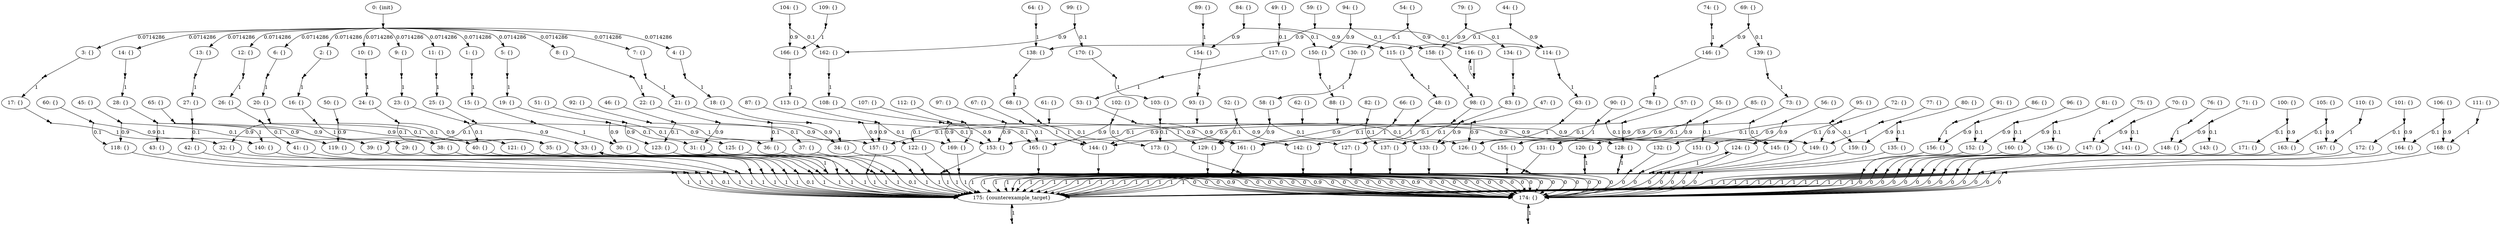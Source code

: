 digraph model {
	0 [ label = "0: {init}" ];
	1 [ label = "1: {}" ];
	2 [ label = "2: {}" ];
	3 [ label = "3: {}" ];
	4 [ label = "4: {}" ];
	5 [ label = "5: {}" ];
	6 [ label = "6: {}" ];
	7 [ label = "7: {}" ];
	8 [ label = "8: {}" ];
	9 [ label = "9: {}" ];
	10 [ label = "10: {}" ];
	11 [ label = "11: {}" ];
	12 [ label = "12: {}" ];
	13 [ label = "13: {}" ];
	14 [ label = "14: {}" ];
	15 [ label = "15: {}" ];
	16 [ label = "16: {}" ];
	17 [ label = "17: {}" ];
	18 [ label = "18: {}" ];
	19 [ label = "19: {}" ];
	20 [ label = "20: {}" ];
	21 [ label = "21: {}" ];
	22 [ label = "22: {}" ];
	23 [ label = "23: {}" ];
	24 [ label = "24: {}" ];
	25 [ label = "25: {}" ];
	26 [ label = "26: {}" ];
	27 [ label = "27: {}" ];
	28 [ label = "28: {}" ];
	29 [ label = "29: {}" ];
	30 [ label = "30: {}" ];
	31 [ label = "31: {}" ];
	32 [ label = "32: {}" ];
	33 [ label = "33: {}" ];
	34 [ label = "34: {}" ];
	35 [ label = "35: {}" ];
	36 [ label = "36: {}" ];
	37 [ label = "37: {}" ];
	38 [ label = "38: {}" ];
	39 [ label = "39: {}" ];
	40 [ label = "40: {}" ];
	41 [ label = "41: {}" ];
	42 [ label = "42: {}" ];
	43 [ label = "43: {}" ];
	44 [ label = "44: {}" ];
	45 [ label = "45: {}" ];
	46 [ label = "46: {}" ];
	47 [ label = "47: {}" ];
	48 [ label = "48: {}" ];
	49 [ label = "49: {}" ];
	50 [ label = "50: {}" ];
	51 [ label = "51: {}" ];
	52 [ label = "52: {}" ];
	53 [ label = "53: {}" ];
	54 [ label = "54: {}" ];
	55 [ label = "55: {}" ];
	56 [ label = "56: {}" ];
	57 [ label = "57: {}" ];
	58 [ label = "58: {}" ];
	59 [ label = "59: {}" ];
	60 [ label = "60: {}" ];
	61 [ label = "61: {}" ];
	62 [ label = "62: {}" ];
	63 [ label = "63: {}" ];
	64 [ label = "64: {}" ];
	65 [ label = "65: {}" ];
	66 [ label = "66: {}" ];
	67 [ label = "67: {}" ];
	68 [ label = "68: {}" ];
	69 [ label = "69: {}" ];
	70 [ label = "70: {}" ];
	71 [ label = "71: {}" ];
	72 [ label = "72: {}" ];
	73 [ label = "73: {}" ];
	74 [ label = "74: {}" ];
	75 [ label = "75: {}" ];
	76 [ label = "76: {}" ];
	77 [ label = "77: {}" ];
	78 [ label = "78: {}" ];
	79 [ label = "79: {}" ];
	80 [ label = "80: {}" ];
	81 [ label = "81: {}" ];
	82 [ label = "82: {}" ];
	83 [ label = "83: {}" ];
	84 [ label = "84: {}" ];
	85 [ label = "85: {}" ];
	86 [ label = "86: {}" ];
	87 [ label = "87: {}" ];
	88 [ label = "88: {}" ];
	89 [ label = "89: {}" ];
	90 [ label = "90: {}" ];
	91 [ label = "91: {}" ];
	92 [ label = "92: {}" ];
	93 [ label = "93: {}" ];
	94 [ label = "94: {}" ];
	95 [ label = "95: {}" ];
	96 [ label = "96: {}" ];
	97 [ label = "97: {}" ];
	98 [ label = "98: {}" ];
	99 [ label = "99: {}" ];
	100 [ label = "100: {}" ];
	101 [ label = "101: {}" ];
	102 [ label = "102: {}" ];
	103 [ label = "103: {}" ];
	104 [ label = "104: {}" ];
	105 [ label = "105: {}" ];
	106 [ label = "106: {}" ];
	107 [ label = "107: {}" ];
	108 [ label = "108: {}" ];
	109 [ label = "109: {}" ];
	110 [ label = "110: {}" ];
	111 [ label = "111: {}" ];
	112 [ label = "112: {}" ];
	113 [ label = "113: {}" ];
	114 [ label = "114: {}" ];
	115 [ label = "115: {}" ];
	116 [ label = "116: {}" ];
	117 [ label = "117: {}" ];
	118 [ label = "118: {}" ];
	119 [ label = "119: {}" ];
	120 [ label = "120: {}" ];
	121 [ label = "121: {}" ];
	122 [ label = "122: {}" ];
	123 [ label = "123: {}" ];
	124 [ label = "124: {}" ];
	125 [ label = "125: {}" ];
	126 [ label = "126: {}" ];
	127 [ label = "127: {}" ];
	128 [ label = "128: {}" ];
	129 [ label = "129: {}" ];
	130 [ label = "130: {}" ];
	131 [ label = "131: {}" ];
	132 [ label = "132: {}" ];
	133 [ label = "133: {}" ];
	134 [ label = "134: {}" ];
	135 [ label = "135: {}" ];
	136 [ label = "136: {}" ];
	137 [ label = "137: {}" ];
	138 [ label = "138: {}" ];
	139 [ label = "139: {}" ];
	140 [ label = "140: {}" ];
	141 [ label = "141: {}" ];
	142 [ label = "142: {}" ];
	143 [ label = "143: {}" ];
	144 [ label = "144: {}" ];
	145 [ label = "145: {}" ];
	146 [ label = "146: {}" ];
	147 [ label = "147: {}" ];
	148 [ label = "148: {}" ];
	149 [ label = "149: {}" ];
	150 [ label = "150: {}" ];
	151 [ label = "151: {}" ];
	152 [ label = "152: {}" ];
	153 [ label = "153: {}" ];
	154 [ label = "154: {}" ];
	155 [ label = "155: {}" ];
	156 [ label = "156: {}" ];
	157 [ label = "157: {}" ];
	158 [ label = "158: {}" ];
	159 [ label = "159: {}" ];
	160 [ label = "160: {}" ];
	161 [ label = "161: {}" ];
	162 [ label = "162: {}" ];
	163 [ label = "163: {}" ];
	164 [ label = "164: {}" ];
	165 [ label = "165: {}" ];
	166 [ label = "166: {}" ];
	167 [ label = "167: {}" ];
	168 [ label = "168: {}" ];
	169 [ label = "169: {}" ];
	170 [ label = "170: {}" ];
	171 [ label = "171: {}" ];
	172 [ label = "172: {}" ];
	173 [ label = "173: {}" ];
	174 [ label = "174: {}" ];
	175 [ label = "175: {counterexample_target}" ];
	"0c0" [shape = "point"];
	0 -> "0c0";
	"0c0" -> 1 [ label= "0.0714286" ];
	"0c0" -> 2 [ label= "0.0714286" ];
	"0c0" -> 3 [ label= "0.0714286" ];
	"0c0" -> 4 [ label= "0.0714286" ];
	"0c0" -> 5 [ label= "0.0714286" ];
	"0c0" -> 6 [ label= "0.0714286" ];
	"0c0" -> 7 [ label= "0.0714286" ];
	"0c0" -> 8 [ label= "0.0714286" ];
	"0c0" -> 9 [ label= "0.0714286" ];
	"0c0" -> 10 [ label= "0.0714286" ];
	"0c0" -> 11 [ label= "0.0714286" ];
	"0c0" -> 12 [ label= "0.0714286" ];
	"0c0" -> 13 [ label= "0.0714286" ];
	"0c0" -> 14 [ label= "0.0714286" ];
	"1c0" [shape = "point"];
	1 -> "1c0";
	"1c0" -> 15 [ label= "1" ];
	"2c0" [shape = "point"];
	2 -> "2c0";
	"2c0" -> 16 [ label= "1" ];
	"3c0" [shape = "point"];
	3 -> "3c0";
	"3c0" -> 17 [ label= "1" ];
	"4c0" [shape = "point"];
	4 -> "4c0";
	"4c0" -> 18 [ label= "1" ];
	"5c0" [shape = "point"];
	5 -> "5c0";
	"5c0" -> 19 [ label= "1" ];
	"6c0" [shape = "point"];
	6 -> "6c0";
	"6c0" -> 20 [ label= "1" ];
	"7c0" [shape = "point"];
	7 -> "7c0";
	"7c0" -> 21 [ label= "1" ];
	"8c0" [shape = "point"];
	8 -> "8c0";
	"8c0" -> 22 [ label= "1" ];
	"9c0" [shape = "point"];
	9 -> "9c0";
	"9c0" -> 23 [ label= "1" ];
	"10c0" [shape = "point"];
	10 -> "10c0";
	"10c0" -> 24 [ label= "1" ];
	"11c0" [shape = "point"];
	11 -> "11c0";
	"11c0" -> 25 [ label= "1" ];
	"12c0" [shape = "point"];
	12 -> "12c0";
	"12c0" -> 26 [ label= "1" ];
	"13c0" [shape = "point"];
	13 -> "13c0";
	"13c0" -> 27 [ label= "1" ];
	"14c0" [shape = "point"];
	14 -> "14c0";
	"14c0" -> 28 [ label= "1" ];
	"15c0" [shape = "point"];
	15 -> "15c0";
	"15c0" -> 30 [ label= "1" ];
	"16c0" [shape = "point"];
	16 -> "16c0";
	"16c0" -> 29 [ label= "1" ];
	"17c0" [shape = "point"];
	17 -> "17c0";
	"17c0" -> 32 [ label= "1" ];
	"18c0" [shape = "point"];
	18 -> "18c0";
	"18c0" -> 34 [ label= "1" ];
	"19c0" [shape = "point"];
	19 -> "19c0";
	"19c0" -> 30 [ label= "0.9" ];
	"19c0" -> 31 [ label= "0.1" ];
	"20c0" [shape = "point"];
	20 -> "20c0";
	"20c0" -> 32 [ label= "0.9" ];
	"20c0" -> 35 [ label= "0.1" ];
	"21c0" [shape = "point"];
	21 -> "21c0";
	"21c0" -> 34 [ label= "0.9" ];
	"21c0" -> 36 [ label= "0.1" ];
	"22c0" [shape = "point"];
	22 -> "22c0";
	"22c0" -> 31 [ label= "0.9" ];
	"22c0" -> 37 [ label= "0.1" ];
	"23c0" [shape = "point"];
	23 -> "23c0";
	"23c0" -> 33 [ label= "0.9" ];
	"23c0" -> 40 [ label= "0.1" ];
	"24c0" [shape = "point"];
	24 -> "24c0";
	"24c0" -> 35 [ label= "0.9" ];
	"24c0" -> 38 [ label= "0.1" ];
	"25c0" [shape = "point"];
	25 -> "25c0";
	"25c0" -> 36 [ label= "0.9" ];
	"25c0" -> 39 [ label= "0.1" ];
	"26c0" [shape = "point"];
	26 -> "26c0";
	"26c0" -> 40 [ label= "0.9" ];
	"26c0" -> 41 [ label= "0.1" ];
	"27c0" [shape = "point"];
	27 -> "27c0";
	"27c0" -> 38 [ label= "0.9" ];
	"27c0" -> 42 [ label= "0.1" ];
	"28c0" [shape = "point"];
	28 -> "28c0";
	"28c0" -> 39 [ label= "0.9" ];
	"28c0" -> 43 [ label= "0.1" ];
	"29c0" [shape = "point"];
	29 -> "29c0";
	"29c0" -> 174 [ label= "0" ];
	"29c0" -> 175 [ label= "1" ];
	"30c0" [shape = "point"];
	30 -> "30c0";
	"30c0" -> 174 [ label= "0" ];
	"30c0" -> 175 [ label= "1" ];
	"31c0" [shape = "point"];
	31 -> "31c0";
	"31c0" -> 174 [ label= "0" ];
	"31c0" -> 175 [ label= "1" ];
	"32c0" [shape = "point"];
	32 -> "32c0";
	"32c0" -> 174 [ label= "0.9" ];
	"32c0" -> 175 [ label= "0.1" ];
	"33c0" [shape = "point"];
	33 -> "33c0";
	"33c0" -> 33 [ label= "1" ];
	"34c0" [shape = "point"];
	34 -> "34c0";
	"34c0" -> 174 [ label= "0" ];
	"34c0" -> 175 [ label= "1" ];
	"35c0" [shape = "point"];
	35 -> "35c0";
	"35c0" -> 174 [ label= "0" ];
	"35c0" -> 175 [ label= "1" ];
	"36c0" [shape = "point"];
	36 -> "36c0";
	"36c0" -> 174 [ label= "0.9" ];
	"36c0" -> 175 [ label= "0.1" ];
	"37c0" [shape = "point"];
	37 -> "37c0";
	"37c0" -> 174 [ label= "0" ];
	"37c0" -> 175 [ label= "1" ];
	"38c0" [shape = "point"];
	38 -> "38c0";
	"38c0" -> 174 [ label= "0" ];
	"38c0" -> 175 [ label= "1" ];
	"39c0" [shape = "point"];
	39 -> "39c0";
	"39c0" -> 174 [ label= "0" ];
	"39c0" -> 175 [ label= "1" ];
	"40c0" [shape = "point"];
	40 -> "40c0";
	"40c0" -> 174 [ label= "0.9" ];
	"40c0" -> 175 [ label= "0.1" ];
	"41c0" [shape = "point"];
	41 -> "41c0";
	"41c0" -> 174 [ label= "0" ];
	"41c0" -> 175 [ label= "1" ];
	"42c0" [shape = "point"];
	42 -> "42c0";
	"42c0" -> 174 [ label= "0" ];
	"42c0" -> 175 [ label= "1" ];
	"43c0" [shape = "point"];
	43 -> "43c0";
	"43c0" -> 174 [ label= "0" ];
	"43c0" -> 175 [ label= "1" ];
	"44c0" [shape = "point"];
	44 -> "44c0";
	"44c0" -> 114 [ label= "0.9" ];
	"44c0" -> 115 [ label= "0.1" ];
	"45c0" [shape = "point"];
	45 -> "45c0";
	"45c0" -> 118 [ label= "0.9" ];
	"45c0" -> 119 [ label= "0.1" ];
	"46c0" [shape = "point"];
	46 -> "46c0";
	"46c0" -> 122 [ label= "0.9" ];
	"46c0" -> 123 [ label= "0.1" ];
	"47c0" [shape = "point"];
	47 -> "47c0";
	"47c0" -> 126 [ label= "0.9" ];
	"47c0" -> 127 [ label= "0.1" ];
	"48c0" [shape = "point"];
	48 -> "48c0";
	"48c0" -> 127 [ label= "1" ];
	"49c0" [shape = "point"];
	49 -> "49c0";
	"49c0" -> 115 [ label= "0.9" ];
	"49c0" -> 117 [ label= "0.1" ];
	"50c0" [shape = "point"];
	50 -> "50c0";
	"50c0" -> 119 [ label= "0.9" ];
	"50c0" -> 121 [ label= "0.1" ];
	"51c0" [shape = "point"];
	51 -> "51c0";
	"51c0" -> 123 [ label= "0.9" ];
	"51c0" -> 125 [ label= "0.1" ];
	"52c0" [shape = "point"];
	52 -> "52c0";
	"52c0" -> 127 [ label= "0.9" ];
	"52c0" -> 129 [ label= "0.1" ];
	"53c0" [shape = "point"];
	53 -> "53c0";
	"53c0" -> 129 [ label= "1" ];
	"54c0" [shape = "point"];
	54 -> "54c0";
	"54c0" -> 116 [ label= "0.9" ];
	"54c0" -> 130 [ label= "0.1" ];
	"55c0" [shape = "point"];
	55 -> "55c0";
	"55c0" -> 120 [ label= "0.9" ];
	"55c0" -> 131 [ label= "0.1" ];
	"56c0" [shape = "point"];
	56 -> "56c0";
	"56c0" -> 124 [ label= "0.9" ];
	"56c0" -> 132 [ label= "0.1" ];
	"57c0" [shape = "point"];
	57 -> "57c0";
	"57c0" -> 128 [ label= "0.9" ];
	"57c0" -> 133 [ label= "0.1" ];
	"58c0" [shape = "point"];
	58 -> "58c0";
	"58c0" -> 129 [ label= "0.9" ];
	"58c0" -> 133 [ label= "0.1" ];
	"59c0" [shape = "point"];
	59 -> "59c0";
	"59c0" -> 114 [ label= "0.1" ];
	"59c0" -> 138 [ label= "0.9" ];
	"60c0" [shape = "point"];
	60 -> "60c0";
	"60c0" -> 118 [ label= "0.1" ];
	"60c0" -> 140 [ label= "0.9" ];
	"61c0" [shape = "point"];
	61 -> "61c0";
	"61c0" -> 122 [ label= "0.1" ];
	"61c0" -> 142 [ label= "0.9" ];
	"62c0" [shape = "point"];
	62 -> "62c0";
	"62c0" -> 126 [ label= "0.1" ];
	"62c0" -> 144 [ label= "0.9" ];
	"63c0" [shape = "point"];
	63 -> "63c0";
	"63c0" -> 126 [ label= "1" ];
	"64c0" [shape = "point"];
	64 -> "64c0";
	"64c0" -> 138 [ label= "1" ];
	"65c0" [shape = "point"];
	65 -> "65c0";
	"65c0" -> 140 [ label= "1" ];
	"66c0" [shape = "point"];
	66 -> "66c0";
	"66c0" -> 142 [ label= "1" ];
	"67c0" [shape = "point"];
	67 -> "67c0";
	"67c0" -> 144 [ label= "1" ];
	"68c0" [shape = "point"];
	68 -> "68c0";
	"68c0" -> 144 [ label= "1" ];
	"69c0" [shape = "point"];
	69 -> "69c0";
	"69c0" -> 139 [ label= "0.1" ];
	"69c0" -> 146 [ label= "0.9" ];
	"70c0" [shape = "point"];
	70 -> "70c0";
	"70c0" -> 141 [ label= "0.1" ];
	"70c0" -> 147 [ label= "0.9" ];
	"71c0" [shape = "point"];
	71 -> "71c0";
	"71c0" -> 143 [ label= "0.1" ];
	"71c0" -> 148 [ label= "0.9" ];
	"72c0" [shape = "point"];
	72 -> "72c0";
	"72c0" -> 145 [ label= "0.1" ];
	"72c0" -> 149 [ label= "0.9" ];
	"73c0" [shape = "point"];
	73 -> "73c0";
	"73c0" -> 126 [ label= "0.9" ];
	"73c0" -> 145 [ label= "0.1" ];
	"74c0" [shape = "point"];
	74 -> "74c0";
	"74c0" -> 146 [ label= "1" ];
	"75c0" [shape = "point"];
	75 -> "75c0";
	"75c0" -> 147 [ label= "1" ];
	"76c0" [shape = "point"];
	76 -> "76c0";
	"76c0" -> 148 [ label= "1" ];
	"77c0" [shape = "point"];
	77 -> "77c0";
	"77c0" -> 149 [ label= "1" ];
	"78c0" [shape = "point"];
	78 -> "78c0";
	"78c0" -> 144 [ label= "0.9" ];
	"78c0" -> 149 [ label= "0.1" ];
	"79c0" [shape = "point"];
	79 -> "79c0";
	"79c0" -> 134 [ label= "0.1" ];
	"79c0" -> 158 [ label= "0.9" ];
	"80c0" [shape = "point"];
	80 -> "80c0";
	"80c0" -> 135 [ label= "0.1" ];
	"80c0" -> 159 [ label= "0.9" ];
	"81c0" [shape = "point"];
	81 -> "81c0";
	"81c0" -> 136 [ label= "0.1" ];
	"81c0" -> 160 [ label= "0.9" ];
	"82c0" [shape = "point"];
	82 -> "82c0";
	"82c0" -> 137 [ label= "0.1" ];
	"82c0" -> 161 [ label= "0.9" ];
	"83c0" [shape = "point"];
	83 -> "83c0";
	"83c0" -> 133 [ label= "0.9" ];
	"83c0" -> 137 [ label= "0.1" ];
	"84c0" [shape = "point"];
	84 -> "84c0";
	"84c0" -> 150 [ label= "0.1" ];
	"84c0" -> 154 [ label= "0.9" ];
	"85c0" [shape = "point"];
	85 -> "85c0";
	"85c0" -> 151 [ label= "0.1" ];
	"85c0" -> 155 [ label= "0.9" ];
	"86c0" [shape = "point"];
	86 -> "86c0";
	"86c0" -> 152 [ label= "0.1" ];
	"86c0" -> 156 [ label= "0.9" ];
	"87c0" [shape = "point"];
	87 -> "87c0";
	"87c0" -> 153 [ label= "0.1" ];
	"87c0" -> 157 [ label= "0.9" ];
	"88c0" [shape = "point"];
	88 -> "88c0";
	"88c0" -> 145 [ label= "0.9" ];
	"88c0" -> 153 [ label= "0.1" ];
	"89c0" [shape = "point"];
	89 -> "89c0";
	"89c0" -> 154 [ label= "1" ];
	"90c0" [shape = "point"];
	90 -> "90c0";
	"90c0" -> 155 [ label= "1" ];
	"91c0" [shape = "point"];
	91 -> "91c0";
	"91c0" -> 156 [ label= "1" ];
	"92c0" [shape = "point"];
	92 -> "92c0";
	"92c0" -> 157 [ label= "1" ];
	"93c0" [shape = "point"];
	93 -> "93c0";
	"93c0" -> 149 [ label= "0.9" ];
	"93c0" -> 157 [ label= "0.1" ];
	"94c0" [shape = "point"];
	94 -> "94c0";
	"94c0" -> 150 [ label= "0.9" ];
	"94c0" -> 158 [ label= "0.1" ];
	"95c0" [shape = "point"];
	95 -> "95c0";
	"95c0" -> 151 [ label= "0.9" ];
	"95c0" -> 159 [ label= "0.1" ];
	"96c0" [shape = "point"];
	96 -> "96c0";
	"96c0" -> 152 [ label= "0.9" ];
	"96c0" -> 160 [ label= "0.1" ];
	"97c0" [shape = "point"];
	97 -> "97c0";
	"97c0" -> 153 [ label= "0.9" ];
	"97c0" -> 161 [ label= "0.1" ];
	"98c0" [shape = "point"];
	98 -> "98c0";
	"98c0" -> 128 [ label= "0.9" ];
	"98c0" -> 161 [ label= "0.1" ];
	"99c0" [shape = "point"];
	99 -> "99c0";
	"99c0" -> 162 [ label= "0.9" ];
	"99c0" -> 170 [ label= "0.1" ];
	"100c0" [shape = "point"];
	100 -> "100c0";
	"100c0" -> 163 [ label= "0.9" ];
	"100c0" -> 171 [ label= "0.1" ];
	"101c0" [shape = "point"];
	101 -> "101c0";
	"101c0" -> 164 [ label= "0.9" ];
	"101c0" -> 172 [ label= "0.1" ];
	"102c0" [shape = "point"];
	102 -> "102c0";
	"102c0" -> 165 [ label= "0.9" ];
	"102c0" -> 173 [ label= "0.1" ];
	"103c0" [shape = "point"];
	103 -> "103c0";
	"103c0" -> 161 [ label= "0.9" ];
	"103c0" -> 173 [ label= "0.1" ];
	"104c0" [shape = "point"];
	104 -> "104c0";
	"104c0" -> 162 [ label= "0.1" ];
	"104c0" -> 166 [ label= "0.9" ];
	"105c0" [shape = "point"];
	105 -> "105c0";
	"105c0" -> 163 [ label= "0.1" ];
	"105c0" -> 167 [ label= "0.9" ];
	"106c0" [shape = "point"];
	106 -> "106c0";
	"106c0" -> 164 [ label= "0.1" ];
	"106c0" -> 168 [ label= "0.9" ];
	"107c0" [shape = "point"];
	107 -> "107c0";
	"107c0" -> 165 [ label= "0.1" ];
	"107c0" -> 169 [ label= "0.9" ];
	"108c0" [shape = "point"];
	108 -> "108c0";
	"108c0" -> 153 [ label= "0.9" ];
	"108c0" -> 165 [ label= "0.1" ];
	"109c0" [shape = "point"];
	109 -> "109c0";
	"109c0" -> 166 [ label= "1" ];
	"110c0" [shape = "point"];
	110 -> "110c0";
	"110c0" -> 167 [ label= "1" ];
	"111c0" [shape = "point"];
	111 -> "111c0";
	"111c0" -> 168 [ label= "1" ];
	"112c0" [shape = "point"];
	112 -> "112c0";
	"112c0" -> 169 [ label= "1" ];
	"113c0" [shape = "point"];
	113 -> "113c0";
	"113c0" -> 157 [ label= "0.9" ];
	"113c0" -> 169 [ label= "0.1" ];
	"114c0" [shape = "point"];
	114 -> "114c0";
	"114c0" -> 63 [ label= "1" ];
	"115c0" [shape = "point"];
	115 -> "115c0";
	"115c0" -> 48 [ label= "1" ];
	"116c0" [shape = "point"];
	116 -> "116c0";
	"116c0" -> 116 [ label= "1" ];
	"117c0" [shape = "point"];
	117 -> "117c0";
	"117c0" -> 53 [ label= "1" ];
	"118c0" [shape = "point"];
	118 -> "118c0";
	"118c0" -> 174 [ label= "0" ];
	"118c0" -> 175 [ label= "1" ];
	"119c0" [shape = "point"];
	119 -> "119c0";
	"119c0" -> 174 [ label= "0" ];
	"119c0" -> 175 [ label= "1" ];
	"120c0" [shape = "point"];
	120 -> "120c0";
	"120c0" -> 120 [ label= "1" ];
	"121c0" [shape = "point"];
	121 -> "121c0";
	"121c0" -> 174 [ label= "0" ];
	"121c0" -> 175 [ label= "1" ];
	"122c0" [shape = "point"];
	122 -> "122c0";
	"122c0" -> 174 [ label= "0" ];
	"122c0" -> 175 [ label= "1" ];
	"123c0" [shape = "point"];
	123 -> "123c0";
	"123c0" -> 174 [ label= "0" ];
	"123c0" -> 175 [ label= "1" ];
	"124c0" [shape = "point"];
	124 -> "124c0";
	"124c0" -> 124 [ label= "1" ];
	"125c0" [shape = "point"];
	125 -> "125c0";
	"125c0" -> 174 [ label= "0" ];
	"125c0" -> 175 [ label= "1" ];
	"126c0" [shape = "point"];
	126 -> "126c0";
	"126c0" -> 174 [ label= "0" ];
	"126c0" -> 175 [ label= "1" ];
	"127c0" [shape = "point"];
	127 -> "127c0";
	"127c0" -> 174 [ label= "0" ];
	"127c0" -> 175 [ label= "1" ];
	"128c0" [shape = "point"];
	128 -> "128c0";
	"128c0" -> 128 [ label= "1" ];
	"129c0" [shape = "point"];
	129 -> "129c0";
	"129c0" -> 174 [ label= "0" ];
	"129c0" -> 175 [ label= "1" ];
	"130c0" [shape = "point"];
	130 -> "130c0";
	"130c0" -> 58 [ label= "1" ];
	"131c0" [shape = "point"];
	131 -> "131c0";
	"131c0" -> 174 [ label= "0" ];
	"131c0" -> 175 [ label= "1" ];
	"132c0" [shape = "point"];
	132 -> "132c0";
	"132c0" -> 174 [ label= "0" ];
	"132c0" -> 175 [ label= "1" ];
	"133c0" [shape = "point"];
	133 -> "133c0";
	"133c0" -> 174 [ label= "0" ];
	"133c0" -> 175 [ label= "1" ];
	"134c0" [shape = "point"];
	134 -> "134c0";
	"134c0" -> 83 [ label= "1" ];
	"135c0" [shape = "point"];
	135 -> "135c0";
	"135c0" -> 174 [ label= "0" ];
	"135c0" -> 175 [ label= "1" ];
	"136c0" [shape = "point"];
	136 -> "136c0";
	"136c0" -> 174 [ label= "0" ];
	"136c0" -> 175 [ label= "1" ];
	"137c0" [shape = "point"];
	137 -> "137c0";
	"137c0" -> 174 [ label= "0" ];
	"137c0" -> 175 [ label= "1" ];
	"138c0" [shape = "point"];
	138 -> "138c0";
	"138c0" -> 68 [ label= "1" ];
	"139c0" [shape = "point"];
	139 -> "139c0";
	"139c0" -> 73 [ label= "1" ];
	"140c0" [shape = "point"];
	140 -> "140c0";
	"140c0" -> 174 [ label= "0" ];
	"140c0" -> 175 [ label= "1" ];
	"141c0" [shape = "point"];
	141 -> "141c0";
	"141c0" -> 174 [ label= "0" ];
	"141c0" -> 175 [ label= "1" ];
	"142c0" [shape = "point"];
	142 -> "142c0";
	"142c0" -> 174 [ label= "0" ];
	"142c0" -> 175 [ label= "1" ];
	"143c0" [shape = "point"];
	143 -> "143c0";
	"143c0" -> 174 [ label= "0" ];
	"143c0" -> 175 [ label= "1" ];
	"144c0" [shape = "point"];
	144 -> "144c0";
	"144c0" -> 174 [ label= "0" ];
	"144c0" -> 175 [ label= "1" ];
	"145c0" [shape = "point"];
	145 -> "145c0";
	"145c0" -> 174 [ label= "0" ];
	"145c0" -> 175 [ label= "1" ];
	"146c0" [shape = "point"];
	146 -> "146c0";
	"146c0" -> 78 [ label= "1" ];
	"147c0" [shape = "point"];
	147 -> "147c0";
	"147c0" -> 174 [ label= "0" ];
	"147c0" -> 175 [ label= "1" ];
	"148c0" [shape = "point"];
	148 -> "148c0";
	"148c0" -> 174 [ label= "0" ];
	"148c0" -> 175 [ label= "1" ];
	"149c0" [shape = "point"];
	149 -> "149c0";
	"149c0" -> 174 [ label= "0" ];
	"149c0" -> 175 [ label= "1" ];
	"150c0" [shape = "point"];
	150 -> "150c0";
	"150c0" -> 88 [ label= "1" ];
	"151c0" [shape = "point"];
	151 -> "151c0";
	"151c0" -> 174 [ label= "0" ];
	"151c0" -> 175 [ label= "1" ];
	"152c0" [shape = "point"];
	152 -> "152c0";
	"152c0" -> 174 [ label= "0" ];
	"152c0" -> 175 [ label= "1" ];
	"153c0" [shape = "point"];
	153 -> "153c0";
	"153c0" -> 174 [ label= "0" ];
	"153c0" -> 175 [ label= "1" ];
	"154c0" [shape = "point"];
	154 -> "154c0";
	"154c0" -> 93 [ label= "1" ];
	"155c0" [shape = "point"];
	155 -> "155c0";
	"155c0" -> 174 [ label= "0" ];
	"155c0" -> 175 [ label= "1" ];
	"156c0" [shape = "point"];
	156 -> "156c0";
	"156c0" -> 174 [ label= "0" ];
	"156c0" -> 175 [ label= "1" ];
	"157c0" [shape = "point"];
	157 -> "157c0";
	"157c0" -> 174 [ label= "0" ];
	"157c0" -> 175 [ label= "1" ];
	"158c0" [shape = "point"];
	158 -> "158c0";
	"158c0" -> 98 [ label= "1" ];
	"159c0" [shape = "point"];
	159 -> "159c0";
	"159c0" -> 174 [ label= "0" ];
	"159c0" -> 175 [ label= "1" ];
	"160c0" [shape = "point"];
	160 -> "160c0";
	"160c0" -> 174 [ label= "0" ];
	"160c0" -> 175 [ label= "1" ];
	"161c0" [shape = "point"];
	161 -> "161c0";
	"161c0" -> 174 [ label= "0" ];
	"161c0" -> 175 [ label= "1" ];
	"162c0" [shape = "point"];
	162 -> "162c0";
	"162c0" -> 108 [ label= "1" ];
	"163c0" [shape = "point"];
	163 -> "163c0";
	"163c0" -> 174 [ label= "0" ];
	"163c0" -> 175 [ label= "1" ];
	"164c0" [shape = "point"];
	164 -> "164c0";
	"164c0" -> 174 [ label= "0" ];
	"164c0" -> 175 [ label= "1" ];
	"165c0" [shape = "point"];
	165 -> "165c0";
	"165c0" -> 174 [ label= "0" ];
	"165c0" -> 175 [ label= "1" ];
	"166c0" [shape = "point"];
	166 -> "166c0";
	"166c0" -> 113 [ label= "1" ];
	"167c0" [shape = "point"];
	167 -> "167c0";
	"167c0" -> 174 [ label= "0" ];
	"167c0" -> 175 [ label= "1" ];
	"168c0" [shape = "point"];
	168 -> "168c0";
	"168c0" -> 174 [ label= "0" ];
	"168c0" -> 175 [ label= "1" ];
	"169c0" [shape = "point"];
	169 -> "169c0";
	"169c0" -> 174 [ label= "0" ];
	"169c0" -> 175 [ label= "1" ];
	"170c0" [shape = "point"];
	170 -> "170c0";
	"170c0" -> 103 [ label= "1" ];
	"171c0" [shape = "point"];
	171 -> "171c0";
	"171c0" -> 174 [ label= "0" ];
	"171c0" -> 175 [ label= "1" ];
	"172c0" [shape = "point"];
	172 -> "172c0";
	"172c0" -> 174 [ label= "0" ];
	"172c0" -> 175 [ label= "1" ];
	"173c0" [shape = "point"];
	173 -> "173c0";
	"173c0" -> 174 [ label= "0" ];
	"173c0" -> 175 [ label= "1" ];
	"174c0" [shape = "point"];
	174 -> "174c0";
	"174c0" -> 174 [ label= "1" ];
	"175c0" [shape = "point"];
	175 -> "175c0";
	"175c0" -> 175 [ label= "1" ];
}
